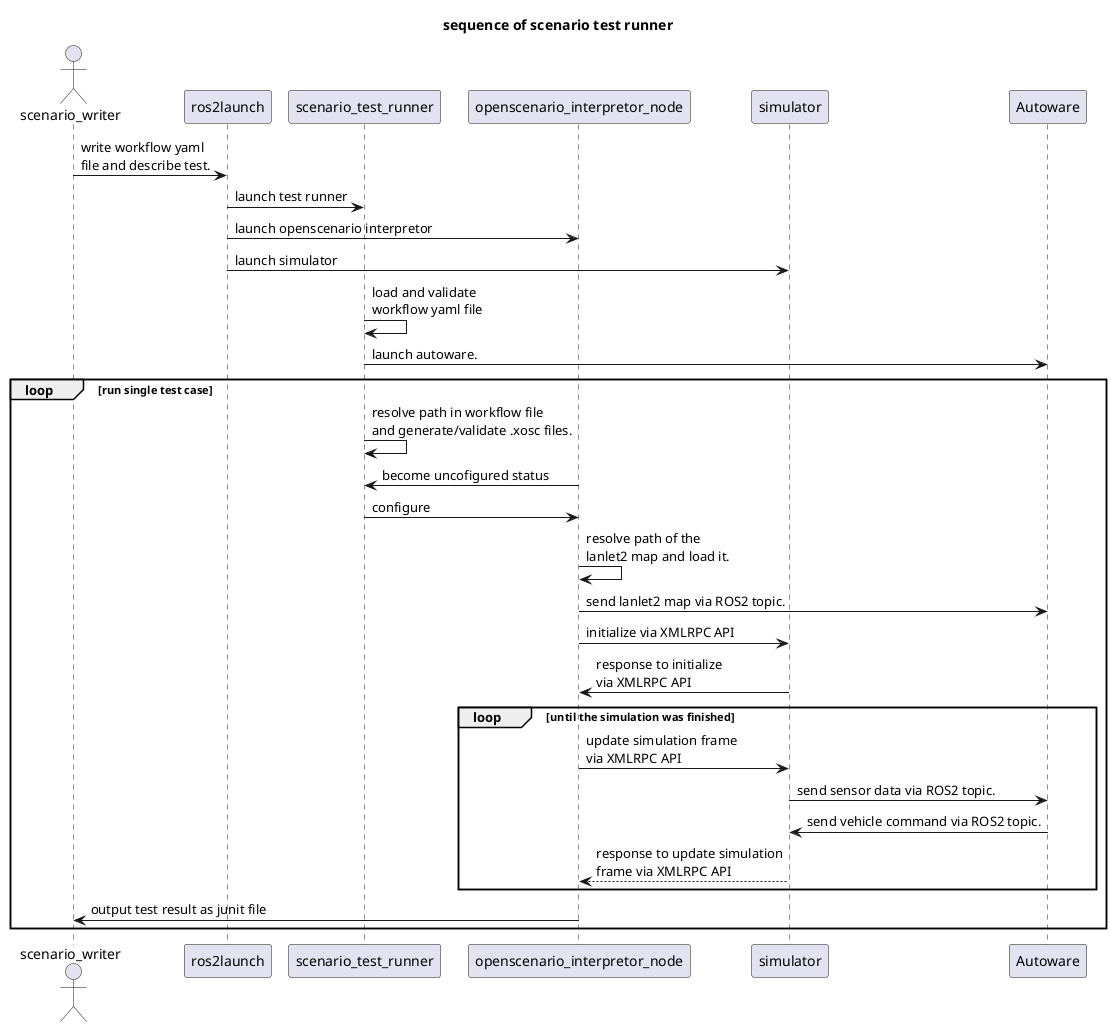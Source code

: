 @startuml{sequence.png}
title sequence of scenario test runner

actor scenario_writer

scenario_writer -> ros2launch : write workflow yaml\nfile and describe test.
ros2launch -> scenario_test_runner : launch test runner
ros2launch -> openscenario_interpretor_node : launch openscenario interpretor
ros2launch -> simulator : launch simulator

scenario_test_runner -> scenario_test_runner : load and validate\nworkflow yaml file
scenario_test_runner -> Autoware : launch autoware.
loop run single test case
    scenario_test_runner -> scenario_test_runner : resolve path in workflow file\nand generate/validate .xosc files.

    openscenario_interpretor_node -> scenario_test_runner: become uncofigured status
    scenario_test_runner -> openscenario_interpretor_node:configure

    openscenario_interpretor_node -> openscenario_interpretor_node: resolve path of the\nlanlet2 map and load it.
    openscenario_interpretor_node -> Autoware : send lanlet2 map via ROS2 topic.

    openscenario_interpretor_node -> simulator: initialize via XMLRPC API
    simulator -> openscenario_interpretor_node: response to initialize\nvia XMLRPC API

    loop until the simulation was finished
        openscenario_interpretor_node -> simulator: update simulation frame\nvia XMLRPC API
        simulator -> Autoware: send sensor data via ROS2 topic.
        Autoware -> simulator: send vehicle command via ROS2 topic.
        openscenario_interpretor_node <-- simulator: response to update simulation\nframe via XMLRPC API
    end
    openscenario_interpretor_node -> scenario_writer : output test result as junit file
end

@enduml
